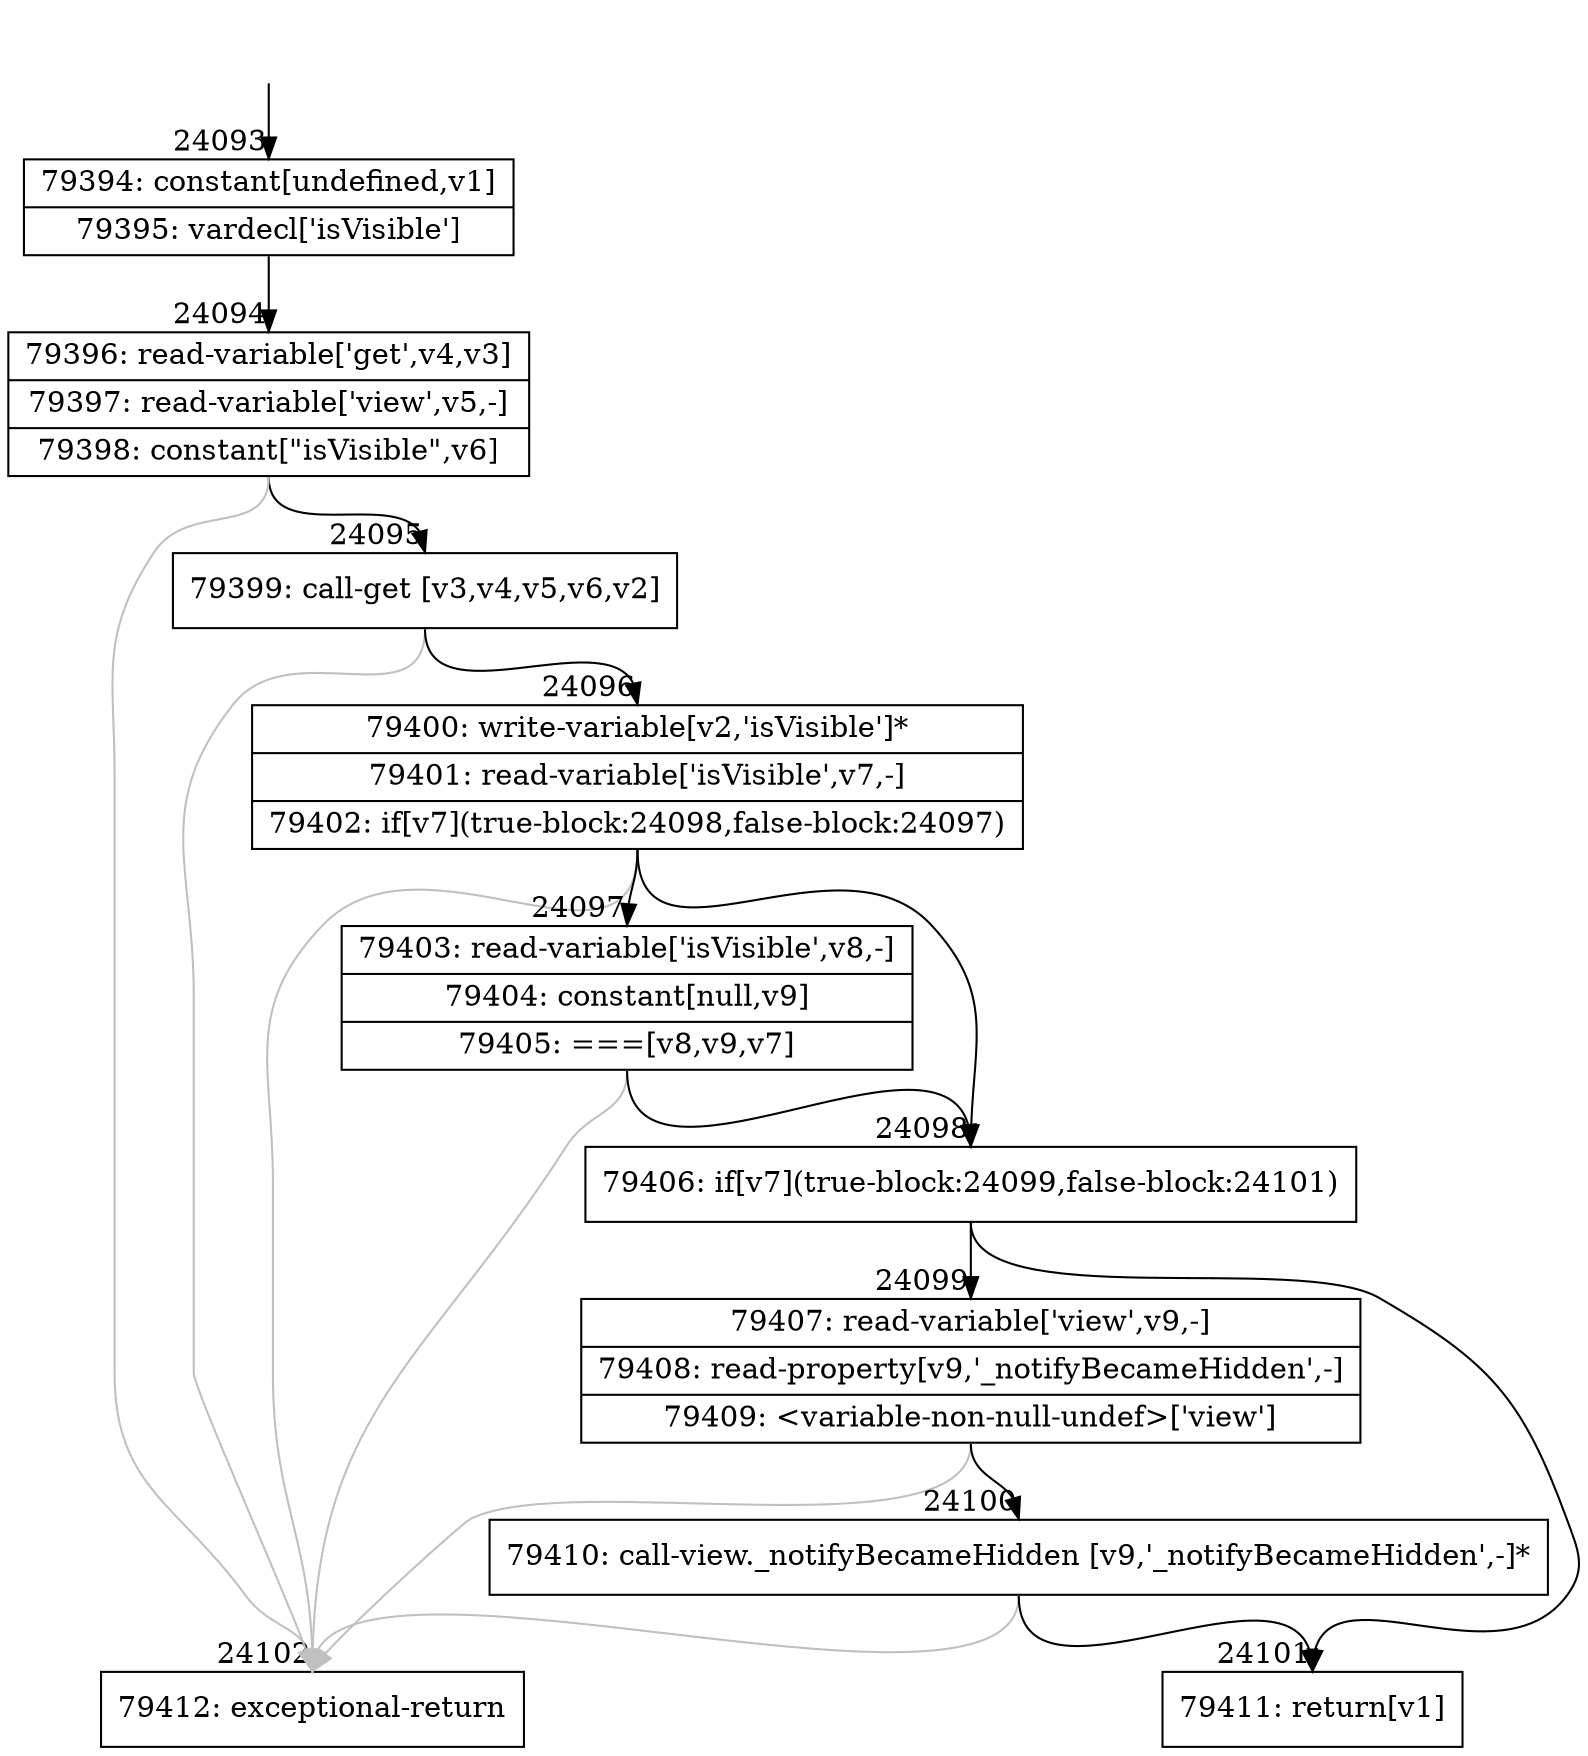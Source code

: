 digraph {
rankdir="TD"
BB_entry2109[shape=none,label=""];
BB_entry2109 -> BB24093 [tailport=s, headport=n, headlabel="    24093"]
BB24093 [shape=record label="{79394: constant[undefined,v1]|79395: vardecl['isVisible']}" ] 
BB24093 -> BB24094 [tailport=s, headport=n, headlabel="      24094"]
BB24094 [shape=record label="{79396: read-variable['get',v4,v3]|79397: read-variable['view',v5,-]|79398: constant[\"isVisible\",v6]}" ] 
BB24094 -> BB24095 [tailport=s, headport=n, headlabel="      24095"]
BB24094 -> BB24102 [tailport=s, headport=n, color=gray, headlabel="      24102"]
BB24095 [shape=record label="{79399: call-get [v3,v4,v5,v6,v2]}" ] 
BB24095 -> BB24096 [tailport=s, headport=n, headlabel="      24096"]
BB24095 -> BB24102 [tailport=s, headport=n, color=gray]
BB24096 [shape=record label="{79400: write-variable[v2,'isVisible']*|79401: read-variable['isVisible',v7,-]|79402: if[v7](true-block:24098,false-block:24097)}" ] 
BB24096 -> BB24098 [tailport=s, headport=n, headlabel="      24098"]
BB24096 -> BB24097 [tailport=s, headport=n, headlabel="      24097"]
BB24096 -> BB24102 [tailport=s, headport=n, color=gray]
BB24097 [shape=record label="{79403: read-variable['isVisible',v8,-]|79404: constant[null,v9]|79405: ===[v8,v9,v7]}" ] 
BB24097 -> BB24098 [tailport=s, headport=n]
BB24097 -> BB24102 [tailport=s, headport=n, color=gray]
BB24098 [shape=record label="{79406: if[v7](true-block:24099,false-block:24101)}" ] 
BB24098 -> BB24099 [tailport=s, headport=n, headlabel="      24099"]
BB24098 -> BB24101 [tailport=s, headport=n, headlabel="      24101"]
BB24099 [shape=record label="{79407: read-variable['view',v9,-]|79408: read-property[v9,'_notifyBecameHidden',-]|79409: \<variable-non-null-undef\>['view']}" ] 
BB24099 -> BB24100 [tailport=s, headport=n, headlabel="      24100"]
BB24099 -> BB24102 [tailport=s, headport=n, color=gray]
BB24100 [shape=record label="{79410: call-view._notifyBecameHidden [v9,'_notifyBecameHidden',-]*}" ] 
BB24100 -> BB24101 [tailport=s, headport=n]
BB24100 -> BB24102 [tailport=s, headport=n, color=gray]
BB24101 [shape=record label="{79411: return[v1]}" ] 
BB24102 [shape=record label="{79412: exceptional-return}" ] 
//#$~ 45592
}
